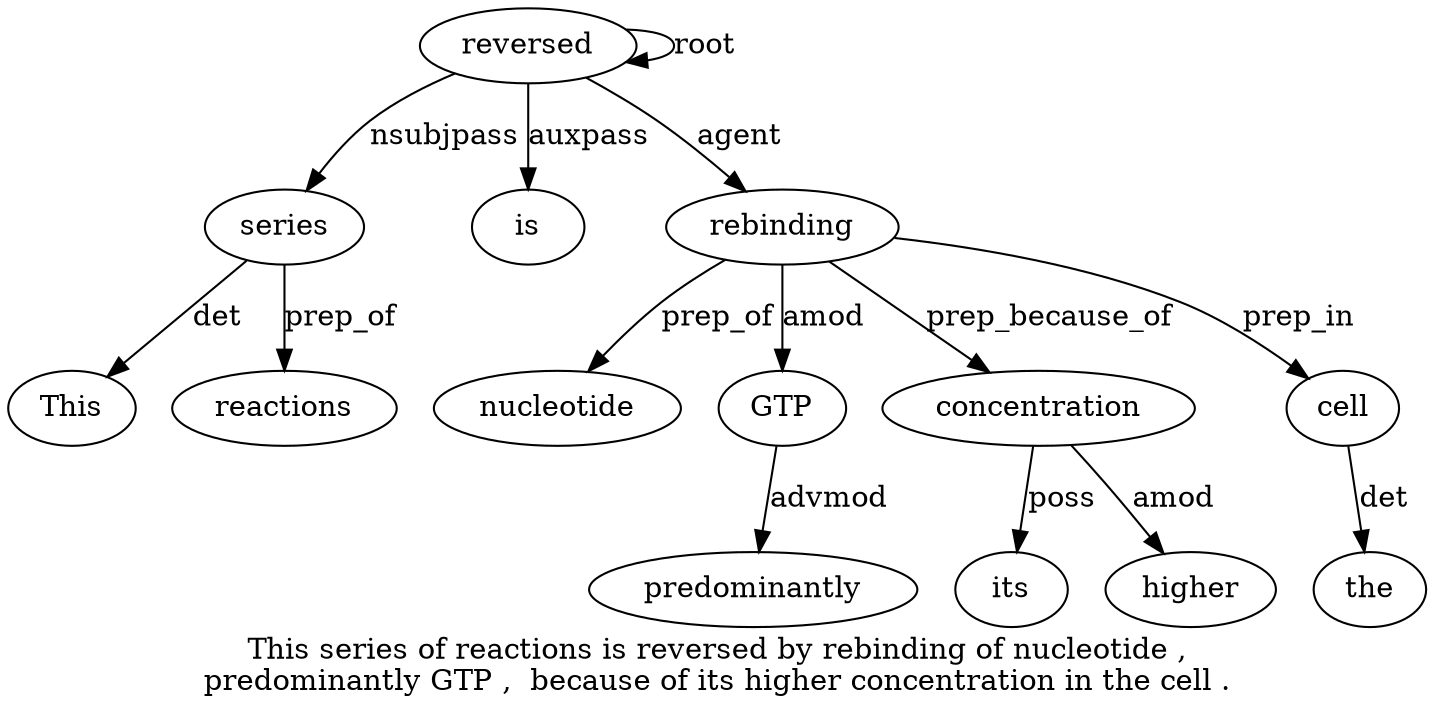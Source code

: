 digraph "This series of reactions is reversed by rebinding of nucleotide ,  predominantly GTP ,  because of its higher concentration in the cell ." {
label="This series of reactions is reversed by rebinding of nucleotide ,
predominantly GTP ,  because of its higher concentration in the cell .";
series2 [style=filled, fillcolor=white, label=series];
This1 [style=filled, fillcolor=white, label=This];
series2 -> This1  [label=det];
reversed6 [style=filled, fillcolor=white, label=reversed];
reversed6 -> series2  [label=nsubjpass];
reactions4 [style=filled, fillcolor=white, label=reactions];
series2 -> reactions4  [label=prep_of];
is5 [style=filled, fillcolor=white, label=is];
reversed6 -> is5  [label=auxpass];
reversed6 -> reversed6  [label=root];
rebinding8 [style=filled, fillcolor=white, label=rebinding];
reversed6 -> rebinding8  [label=agent];
nucleotide10 [style=filled, fillcolor=white, label=nucleotide];
rebinding8 -> nucleotide10  [label=prep_of];
GTP13 [style=filled, fillcolor=white, label=GTP];
predominantly12 [style=filled, fillcolor=white, label=predominantly];
GTP13 -> predominantly12  [label=advmod];
rebinding8 -> GTP13  [label=amod];
concentration19 [style=filled, fillcolor=white, label=concentration];
its17 [style=filled, fillcolor=white, label=its];
concentration19 -> its17  [label=poss];
higher18 [style=filled, fillcolor=white, label=higher];
concentration19 -> higher18  [label=amod];
rebinding8 -> concentration19  [label=prep_because_of];
cell22 [style=filled, fillcolor=white, label=cell];
the21 [style=filled, fillcolor=white, label=the];
cell22 -> the21  [label=det];
rebinding8 -> cell22  [label=prep_in];
}
